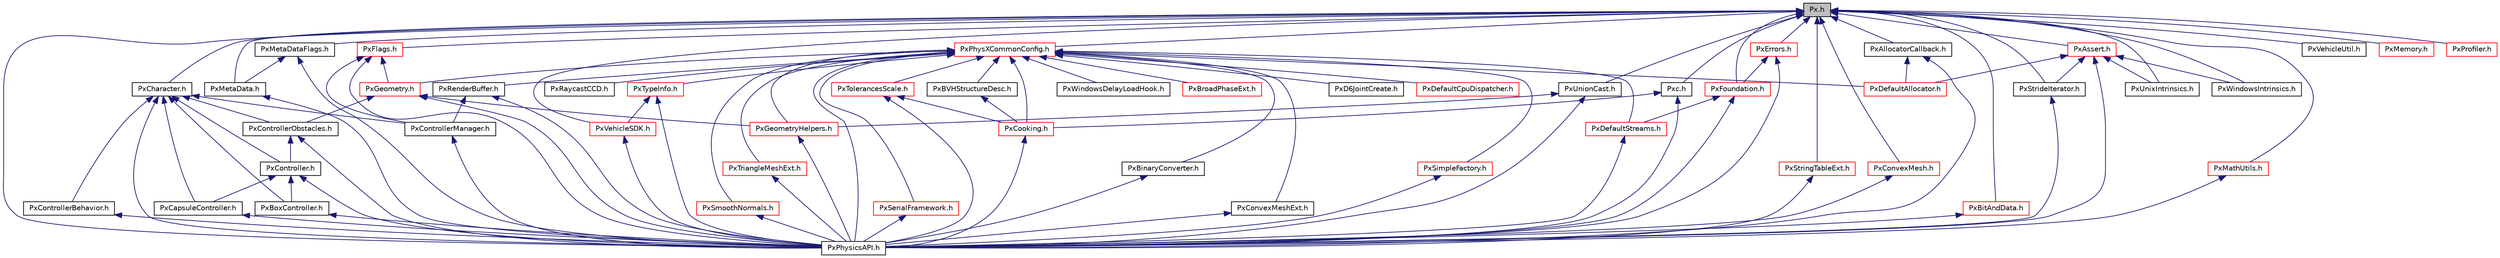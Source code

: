 digraph "Px.h"
{
  edge [fontname="Helvetica",fontsize="10",labelfontname="Helvetica",labelfontsize="10"];
  node [fontname="Helvetica",fontsize="10",shape=record];
  Node0 [label="Px.h",height=0.2,width=0.4,color="black", fillcolor="grey75", style="filled", fontcolor="black"];
  Node0 -> Node1 [dir="back",color="midnightblue",fontsize="10",style="solid",fontname="Helvetica"];
  Node1 [label="PxCharacter.h",height=0.2,width=0.4,color="black", fillcolor="white", style="filled",URL="$PxCharacter_8h.html"];
  Node1 -> Node2 [dir="back",color="midnightblue",fontsize="10",style="solid",fontname="Helvetica"];
  Node2 [label="PxBoxController.h",height=0.2,width=0.4,color="black", fillcolor="white", style="filled",URL="$PxBoxController_8h.html"];
  Node2 -> Node3 [dir="back",color="midnightblue",fontsize="10",style="solid",fontname="Helvetica"];
  Node3 [label="PxPhysicsAPI.h",height=0.2,width=0.4,color="black", fillcolor="white", style="filled",URL="$PxPhysicsAPI_8h.html"];
  Node1 -> Node4 [dir="back",color="midnightblue",fontsize="10",style="solid",fontname="Helvetica"];
  Node4 [label="PxCapsuleController.h",height=0.2,width=0.4,color="black", fillcolor="white", style="filled",URL="$PxCapsuleController_8h.html"];
  Node4 -> Node3 [dir="back",color="midnightblue",fontsize="10",style="solid",fontname="Helvetica"];
  Node1 -> Node5 [dir="back",color="midnightblue",fontsize="10",style="solid",fontname="Helvetica"];
  Node5 [label="PxController.h",height=0.2,width=0.4,color="black", fillcolor="white", style="filled",URL="$PxController_8h.html"];
  Node5 -> Node2 [dir="back",color="midnightblue",fontsize="10",style="solid",fontname="Helvetica"];
  Node5 -> Node4 [dir="back",color="midnightblue",fontsize="10",style="solid",fontname="Helvetica"];
  Node5 -> Node3 [dir="back",color="midnightblue",fontsize="10",style="solid",fontname="Helvetica"];
  Node1 -> Node6 [dir="back",color="midnightblue",fontsize="10",style="solid",fontname="Helvetica"];
  Node6 [label="PxControllerBehavior.h",height=0.2,width=0.4,color="black", fillcolor="white", style="filled",URL="$PxControllerBehavior_8h.html"];
  Node6 -> Node3 [dir="back",color="midnightblue",fontsize="10",style="solid",fontname="Helvetica"];
  Node1 -> Node7 [dir="back",color="midnightblue",fontsize="10",style="solid",fontname="Helvetica"];
  Node7 [label="PxControllerManager.h",height=0.2,width=0.4,color="black", fillcolor="white", style="filled",URL="$PxControllerManager_8h.html"];
  Node7 -> Node3 [dir="back",color="midnightblue",fontsize="10",style="solid",fontname="Helvetica"];
  Node1 -> Node8 [dir="back",color="midnightblue",fontsize="10",style="solid",fontname="Helvetica"];
  Node8 [label="PxControllerObstacles.h",height=0.2,width=0.4,color="black", fillcolor="white", style="filled",URL="$PxControllerObstacles_8h.html"];
  Node8 -> Node5 [dir="back",color="midnightblue",fontsize="10",style="solid",fontname="Helvetica"];
  Node8 -> Node3 [dir="back",color="midnightblue",fontsize="10",style="solid",fontname="Helvetica"];
  Node1 -> Node3 [dir="back",color="midnightblue",fontsize="10",style="solid",fontname="Helvetica"];
  Node0 -> Node9 [dir="back",color="midnightblue",fontsize="10",style="solid",fontname="Helvetica"];
  Node9 [label="PxMetaData.h",height=0.2,width=0.4,color="black", fillcolor="white", style="filled",URL="$PxMetaData_8h.html"];
  Node9 -> Node3 [dir="back",color="midnightblue",fontsize="10",style="solid",fontname="Helvetica"];
  Node0 -> Node10 [dir="back",color="midnightblue",fontsize="10",style="solid",fontname="Helvetica"];
  Node10 [label="PxMetaDataFlags.h",height=0.2,width=0.4,color="black", fillcolor="white", style="filled",URL="$PxMetaDataFlags_8h.html"];
  Node10 -> Node9 [dir="back",color="midnightblue",fontsize="10",style="solid",fontname="Helvetica"];
  Node10 -> Node3 [dir="back",color="midnightblue",fontsize="10",style="solid",fontname="Helvetica"];
  Node0 -> Node11 [dir="back",color="midnightblue",fontsize="10",style="solid",fontname="Helvetica"];
  Node11 [label="PxPhysXCommonConfig.h",height=0.2,width=0.4,color="red", fillcolor="white", style="filled",URL="$PxPhysXCommonConfig_8h.html"];
  Node11 -> Node12 [dir="back",color="midnightblue",fontsize="10",style="solid",fontname="Helvetica"];
  Node12 [label="PxSerialFramework.h",height=0.2,width=0.4,color="red", fillcolor="white", style="filled",URL="$PxSerialFramework_8h.html"];
  Node12 -> Node3 [dir="back",color="midnightblue",fontsize="10",style="solid",fontname="Helvetica"];
  Node11 -> Node75 [dir="back",color="midnightblue",fontsize="10",style="solid",fontname="Helvetica"];
  Node75 [label="PxRenderBuffer.h",height=0.2,width=0.4,color="black", fillcolor="white", style="filled",URL="$PxRenderBuffer_8h.html"];
  Node75 -> Node7 [dir="back",color="midnightblue",fontsize="10",style="solid",fontname="Helvetica"];
  Node75 -> Node3 [dir="back",color="midnightblue",fontsize="10",style="solid",fontname="Helvetica"];
  Node11 -> Node76 [dir="back",color="midnightblue",fontsize="10",style="solid",fontname="Helvetica"];
  Node76 [label="PxTolerancesScale.h",height=0.2,width=0.4,color="red", fillcolor="white", style="filled",URL="$PxTolerancesScale_8h.html"];
  Node76 -> Node28 [dir="back",color="midnightblue",fontsize="10",style="solid",fontname="Helvetica"];
  Node28 [label="PxCooking.h",height=0.2,width=0.4,color="red", fillcolor="white", style="filled",URL="$PxCooking_8h.html"];
  Node28 -> Node3 [dir="back",color="midnightblue",fontsize="10",style="solid",fontname="Helvetica"];
  Node76 -> Node3 [dir="back",color="midnightblue",fontsize="10",style="solid",fontname="Helvetica"];
  Node11 -> Node81 [dir="back",color="midnightblue",fontsize="10",style="solid",fontname="Helvetica"];
  Node81 [label="PxTypeInfo.h",height=0.2,width=0.4,color="red", fillcolor="white", style="filled",URL="$PxTypeInfo_8h.html"];
  Node81 -> Node3 [dir="back",color="midnightblue",fontsize="10",style="solid",fontname="Helvetica"];
  Node81 -> Node82 [dir="back",color="midnightblue",fontsize="10",style="solid",fontname="Helvetica"];
  Node82 [label="PxVehicleSDK.h",height=0.2,width=0.4,color="red", fillcolor="white", style="filled",URL="$PxVehicleSDK_8h.html"];
  Node82 -> Node3 [dir="back",color="midnightblue",fontsize="10",style="solid",fontname="Helvetica"];
  Node11 -> Node87 [dir="back",color="midnightblue",fontsize="10",style="solid",fontname="Helvetica"];
  Node87 [label="PxWindowsDelayLoadHook.h",height=0.2,width=0.4,color="black", fillcolor="white", style="filled",URL="$PxWindowsDelayLoadHook_8h.html"];
  Node11 -> Node88 [dir="back",color="midnightblue",fontsize="10",style="solid",fontname="Helvetica"];
  Node88 [label="PxBVHStructureDesc.h",height=0.2,width=0.4,color="black", fillcolor="white", style="filled",URL="$PxBVHStructureDesc_8h.html"];
  Node88 -> Node28 [dir="back",color="midnightblue",fontsize="10",style="solid",fontname="Helvetica"];
  Node11 -> Node28 [dir="back",color="midnightblue",fontsize="10",style="solid",fontname="Helvetica"];
  Node11 -> Node89 [dir="back",color="midnightblue",fontsize="10",style="solid",fontname="Helvetica"];
  Node89 [label="PxBinaryConverter.h",height=0.2,width=0.4,color="black", fillcolor="white", style="filled",URL="$PxBinaryConverter_8h.html"];
  Node89 -> Node3 [dir="back",color="midnightblue",fontsize="10",style="solid",fontname="Helvetica"];
  Node11 -> Node90 [dir="back",color="midnightblue",fontsize="10",style="solid",fontname="Helvetica"];
  Node90 [label="PxBroadPhaseExt.h",height=0.2,width=0.4,color="red", fillcolor="white", style="filled",URL="$PxBroadPhaseExt_8h.html"];
  Node11 -> Node91 [dir="back",color="midnightblue",fontsize="10",style="solid",fontname="Helvetica"];
  Node91 [label="PxConvexMeshExt.h",height=0.2,width=0.4,color="black", fillcolor="white", style="filled",URL="$PxConvexMeshExt_8h.html"];
  Node91 -> Node3 [dir="back",color="midnightblue",fontsize="10",style="solid",fontname="Helvetica"];
  Node11 -> Node92 [dir="back",color="midnightblue",fontsize="10",style="solid",fontname="Helvetica"];
  Node92 [label="PxD6JointCreate.h",height=0.2,width=0.4,color="black", fillcolor="white", style="filled",URL="$PxD6JointCreate_8h.html"];
  Node11 -> Node93 [dir="back",color="midnightblue",fontsize="10",style="solid",fontname="Helvetica"];
  Node93 [label="PxDefaultAllocator.h",height=0.2,width=0.4,color="red", fillcolor="white", style="filled",URL="$PxDefaultAllocator_8h.html"];
  Node11 -> Node94 [dir="back",color="midnightblue",fontsize="10",style="solid",fontname="Helvetica"];
  Node94 [label="PxDefaultCpuDispatcher.h",height=0.2,width=0.4,color="red", fillcolor="white", style="filled",URL="$PxDefaultCpuDispatcher_8h.html"];
  Node11 -> Node95 [dir="back",color="midnightblue",fontsize="10",style="solid",fontname="Helvetica"];
  Node95 [label="PxDefaultStreams.h",height=0.2,width=0.4,color="red", fillcolor="white", style="filled",URL="$PxDefaultStreams_8h.html"];
  Node95 -> Node3 [dir="back",color="midnightblue",fontsize="10",style="solid",fontname="Helvetica"];
  Node11 -> Node96 [dir="back",color="midnightblue",fontsize="10",style="solid",fontname="Helvetica"];
  Node96 [label="PxRaycastCCD.h",height=0.2,width=0.4,color="black", fillcolor="white", style="filled",URL="$PxRaycastCCD_8h.html"];
  Node11 -> Node97 [dir="back",color="midnightblue",fontsize="10",style="solid",fontname="Helvetica"];
  Node97 [label="PxSimpleFactory.h",height=0.2,width=0.4,color="red", fillcolor="white", style="filled",URL="$PxSimpleFactory_8h.html"];
  Node97 -> Node3 [dir="back",color="midnightblue",fontsize="10",style="solid",fontname="Helvetica"];
  Node11 -> Node98 [dir="back",color="midnightblue",fontsize="10",style="solid",fontname="Helvetica"];
  Node98 [label="PxSmoothNormals.h",height=0.2,width=0.4,color="red", fillcolor="white", style="filled",URL="$PxSmoothNormals_8h.html"];
  Node98 -> Node3 [dir="back",color="midnightblue",fontsize="10",style="solid",fontname="Helvetica"];
  Node11 -> Node99 [dir="back",color="midnightblue",fontsize="10",style="solid",fontname="Helvetica"];
  Node99 [label="PxTriangleMeshExt.h",height=0.2,width=0.4,color="red", fillcolor="white", style="filled",URL="$PxTriangleMeshExt_8h.html"];
  Node99 -> Node3 [dir="back",color="midnightblue",fontsize="10",style="solid",fontname="Helvetica"];
  Node11 -> Node100 [dir="back",color="midnightblue",fontsize="10",style="solid",fontname="Helvetica"];
  Node100 [label="PxGeometry.h",height=0.2,width=0.4,color="red", fillcolor="white", style="filled",URL="$PxGeometry_8h.html"];
  Node100 -> Node8 [dir="back",color="midnightblue",fontsize="10",style="solid",fontname="Helvetica"];
  Node100 -> Node35 [dir="back",color="midnightblue",fontsize="10",style="solid",fontname="Helvetica"];
  Node35 [label="PxGeometryHelpers.h",height=0.2,width=0.4,color="red", fillcolor="white", style="filled",URL="$PxGeometryHelpers_8h.html"];
  Node35 -> Node3 [dir="back",color="midnightblue",fontsize="10",style="solid",fontname="Helvetica"];
  Node100 -> Node3 [dir="back",color="midnightblue",fontsize="10",style="solid",fontname="Helvetica"];
  Node11 -> Node35 [dir="back",color="midnightblue",fontsize="10",style="solid",fontname="Helvetica"];
  Node11 -> Node3 [dir="back",color="midnightblue",fontsize="10",style="solid",fontname="Helvetica"];
  Node0 -> Node130 [dir="back",color="midnightblue",fontsize="10",style="solid",fontname="Helvetica"];
  Node130 [label="Pxc.h",height=0.2,width=0.4,color="black", fillcolor="white", style="filled",URL="$Pxc_8h.html"];
  Node130 -> Node28 [dir="back",color="midnightblue",fontsize="10",style="solid",fontname="Helvetica"];
  Node130 -> Node3 [dir="back",color="midnightblue",fontsize="10",style="solid",fontname="Helvetica"];
  Node0 -> Node131 [dir="back",color="midnightblue",fontsize="10",style="solid",fontname="Helvetica"];
  Node131 [label="PxStringTableExt.h",height=0.2,width=0.4,color="red", fillcolor="white", style="filled",URL="$PxStringTableExt_8h.html"];
  Node131 -> Node3 [dir="back",color="midnightblue",fontsize="10",style="solid",fontname="Helvetica"];
  Node0 -> Node30 [dir="back",color="midnightblue",fontsize="10",style="solid",fontname="Helvetica"];
  Node30 [label="PxConvexMesh.h",height=0.2,width=0.4,color="red", fillcolor="white", style="filled",URL="$PxConvexMesh_8h.html"];
  Node30 -> Node3 [dir="back",color="midnightblue",fontsize="10",style="solid",fontname="Helvetica"];
  Node0 -> Node132 [dir="back",color="midnightblue",fontsize="10",style="solid",fontname="Helvetica"];
  Node132 [label="PxFoundation.h",height=0.2,width=0.4,color="red", fillcolor="white", style="filled",URL="$PxFoundation_8h.html"];
  Node132 -> Node95 [dir="back",color="midnightblue",fontsize="10",style="solid",fontname="Helvetica"];
  Node132 -> Node3 [dir="back",color="midnightblue",fontsize="10",style="solid",fontname="Helvetica"];
  Node0 -> Node3 [dir="back",color="midnightblue",fontsize="10",style="solid",fontname="Helvetica"];
  Node0 -> Node82 [dir="back",color="midnightblue",fontsize="10",style="solid",fontname="Helvetica"];
  Node0 -> Node134 [dir="back",color="midnightblue",fontsize="10",style="solid",fontname="Helvetica"];
  Node134 [label="PxVehicleUtil.h",height=0.2,width=0.4,color="black", fillcolor="white", style="filled",URL="$PxVehicleUtil_8h.html"];
  Node0 -> Node135 [dir="back",color="midnightblue",fontsize="10",style="solid",fontname="Helvetica"];
  Node135 [label="PxAllocatorCallback.h",height=0.2,width=0.4,color="black", fillcolor="white", style="filled",URL="$PxAllocatorCallback_8h.html"];
  Node135 -> Node93 [dir="back",color="midnightblue",fontsize="10",style="solid",fontname="Helvetica"];
  Node135 -> Node3 [dir="back",color="midnightblue",fontsize="10",style="solid",fontname="Helvetica"];
  Node0 -> Node136 [dir="back",color="midnightblue",fontsize="10",style="solid",fontname="Helvetica"];
  Node136 [label="PxAssert.h",height=0.2,width=0.4,color="red", fillcolor="white", style="filled",URL="$PxAssert_8h.html"];
  Node136 -> Node93 [dir="back",color="midnightblue",fontsize="10",style="solid",fontname="Helvetica"];
  Node136 -> Node3 [dir="back",color="midnightblue",fontsize="10",style="solid",fontname="Helvetica"];
  Node136 -> Node153 [dir="back",color="midnightblue",fontsize="10",style="solid",fontname="Helvetica"];
  Node153 [label="PxStrideIterator.h",height=0.2,width=0.4,color="black", fillcolor="white", style="filled",URL="$PxStrideIterator_8h.html"];
  Node153 -> Node3 [dir="back",color="midnightblue",fontsize="10",style="solid",fontname="Helvetica"];
  Node136 -> Node154 [dir="back",color="midnightblue",fontsize="10",style="solid",fontname="Helvetica"];
  Node154 [label="PxUnixIntrinsics.h",height=0.2,width=0.4,color="black", fillcolor="white", style="filled",URL="$PxUnixIntrinsics_8h.html"];
  Node136 -> Node155 [dir="back",color="midnightblue",fontsize="10",style="solid",fontname="Helvetica"];
  Node155 [label="PxWindowsIntrinsics.h",height=0.2,width=0.4,color="black", fillcolor="white", style="filled",URL="$PxWindowsIntrinsics_8h.html"];
  Node0 -> Node156 [dir="back",color="midnightblue",fontsize="10",style="solid",fontname="Helvetica"];
  Node156 [label="PxBitAndData.h",height=0.2,width=0.4,color="red", fillcolor="white", style="filled",URL="$PxBitAndData_8h.html"];
  Node156 -> Node3 [dir="back",color="midnightblue",fontsize="10",style="solid",fontname="Helvetica"];
  Node0 -> Node157 [dir="back",color="midnightblue",fontsize="10",style="solid",fontname="Helvetica"];
  Node157 [label="PxErrors.h",height=0.2,width=0.4,color="red", fillcolor="white", style="filled",URL="$PxErrors_8h.html"];
  Node157 -> Node132 [dir="back",color="midnightblue",fontsize="10",style="solid",fontname="Helvetica"];
  Node157 -> Node3 [dir="back",color="midnightblue",fontsize="10",style="solid",fontname="Helvetica"];
  Node0 -> Node161 [dir="back",color="midnightblue",fontsize="10",style="solid",fontname="Helvetica"];
  Node161 [label="PxFlags.h",height=0.2,width=0.4,color="red", fillcolor="white", style="filled",URL="$PxFlags_8h.html"];
  Node161 -> Node7 [dir="back",color="midnightblue",fontsize="10",style="solid",fontname="Helvetica"];
  Node161 -> Node100 [dir="back",color="midnightblue",fontsize="10",style="solid",fontname="Helvetica"];
  Node161 -> Node3 [dir="back",color="midnightblue",fontsize="10",style="solid",fontname="Helvetica"];
  Node0 -> Node166 [dir="back",color="midnightblue",fontsize="10",style="solid",fontname="Helvetica"];
  Node166 [label="PxMathUtils.h",height=0.2,width=0.4,color="red", fillcolor="white", style="filled",URL="$PxMathUtils_8h.html"];
  Node166 -> Node3 [dir="back",color="midnightblue",fontsize="10",style="solid",fontname="Helvetica"];
  Node0 -> Node167 [dir="back",color="midnightblue",fontsize="10",style="solid",fontname="Helvetica"];
  Node167 [label="PxMemory.h",height=0.2,width=0.4,color="red", fillcolor="white", style="filled",URL="$PxMemory_8h.html"];
  Node0 -> Node168 [dir="back",color="midnightblue",fontsize="10",style="solid",fontname="Helvetica"];
  Node168 [label="PxProfiler.h",height=0.2,width=0.4,color="red", fillcolor="white", style="filled",URL="$PxProfiler_8h.html"];
  Node0 -> Node153 [dir="back",color="midnightblue",fontsize="10",style="solid",fontname="Helvetica"];
  Node0 -> Node169 [dir="back",color="midnightblue",fontsize="10",style="solid",fontname="Helvetica"];
  Node169 [label="PxUnionCast.h",height=0.2,width=0.4,color="black", fillcolor="white", style="filled",URL="$PxUnionCast_8h.html"];
  Node169 -> Node35 [dir="back",color="midnightblue",fontsize="10",style="solid",fontname="Helvetica"];
  Node169 -> Node3 [dir="back",color="midnightblue",fontsize="10",style="solid",fontname="Helvetica"];
  Node0 -> Node154 [dir="back",color="midnightblue",fontsize="10",style="solid",fontname="Helvetica"];
  Node0 -> Node155 [dir="back",color="midnightblue",fontsize="10",style="solid",fontname="Helvetica"];
}
